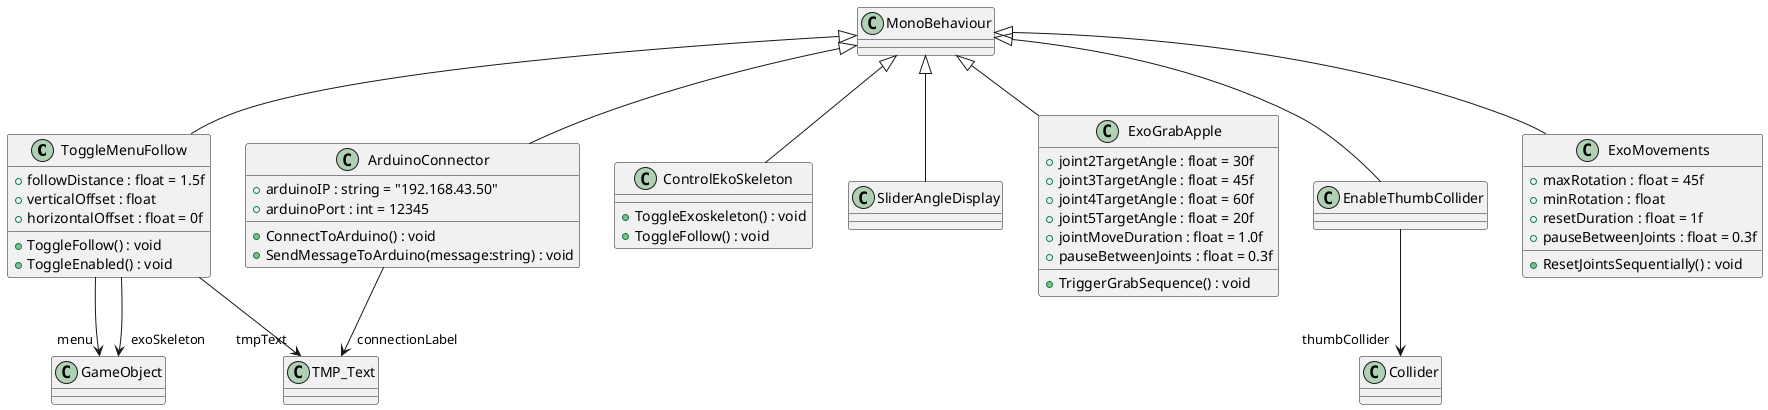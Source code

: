 @startuml
class ToggleMenuFollow {
    + followDistance : float = 1.5f
    + verticalOffset : float
    + horizontalOffset : float = 0f
    + ToggleFollow() : void
    + ToggleEnabled() : void
}
MonoBehaviour <|-- ToggleMenuFollow
ToggleMenuFollow --> "menu" GameObject
ToggleMenuFollow --> "exoSkeleton" GameObject
ToggleMenuFollow --> "tmpText" TMP_Text
class ArduinoConnector {
    + arduinoIP : string = "192.168.43.50"
    + arduinoPort : int = 12345
    + ConnectToArduino() : void
    + SendMessageToArduino(message:string) : void
}
MonoBehaviour <|-- ArduinoConnector
ArduinoConnector --> "connectionLabel" TMP_Text
class ControlEkoSkeleton {
    + ToggleExoskeleton() : void
    + ToggleFollow() : void
}
MonoBehaviour <|-- ControlEkoSkeleton
class SliderAngleDisplay {
}
MonoBehaviour <|-- SliderAngleDisplay
class ExoGrabApple {
    + joint2TargetAngle : float = 30f
    + joint3TargetAngle : float = 45f
    + joint4TargetAngle : float = 60f
    + joint5TargetAngle : float = 20f
    + jointMoveDuration : float = 1.0f
    + pauseBetweenJoints : float = 0.3f
    + TriggerGrabSequence() : void
}
MonoBehaviour <|-- ExoGrabApple
class EnableThumbCollider {
}
MonoBehaviour <|-- EnableThumbCollider
EnableThumbCollider --> "thumbCollider" Collider
class ExoMovements {
    + maxRotation : float = 45f
    + minRotation : float
    + resetDuration : float = 1f
    + pauseBetweenJoints : float = 0.3f
    + ResetJointsSequentially() : void
}
MonoBehaviour <|-- ExoMovements
@enduml
